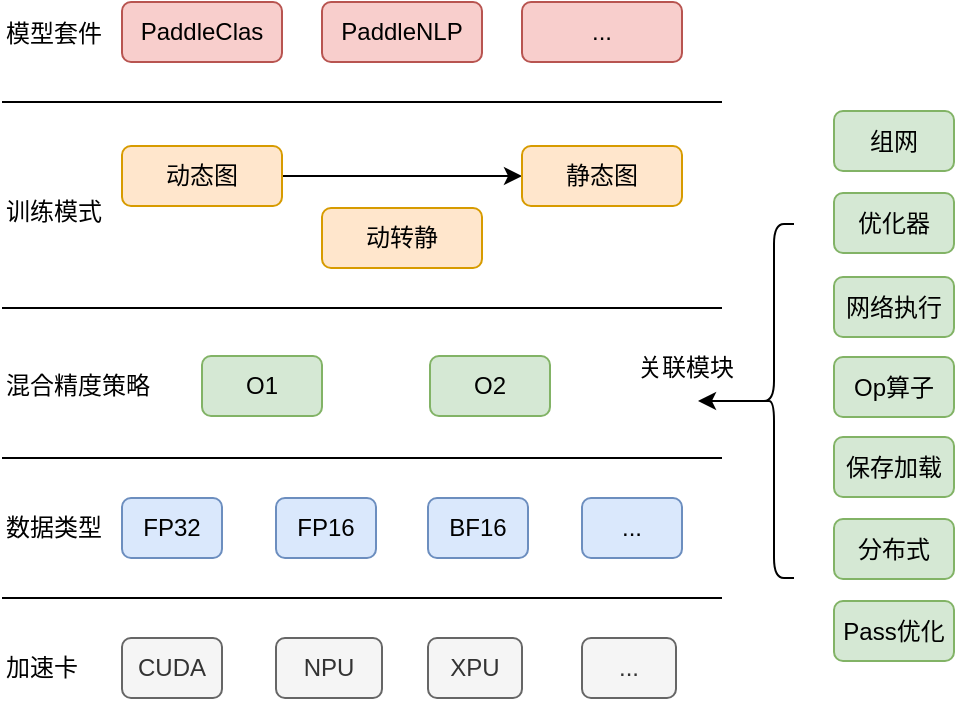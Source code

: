 <mxfile version="14.9.3" type="github">
  <diagram id="t3VAg-0VfCPBas5fEyYR" name="Page-1">
    <mxGraphModel dx="946" dy="526" grid="0" gridSize="10" guides="1" tooltips="1" connect="1" arrows="1" fold="1" page="1" pageScale="1" pageWidth="827" pageHeight="1169" math="0" shadow="0">
      <root>
        <mxCell id="0" />
        <mxCell id="1" parent="0" />
        <mxCell id="1stj3xTTlUHDA96AC3jM-5" style="edgeStyle=orthogonalEdgeStyle;rounded=0;orthogonalLoop=1;jettySize=auto;html=1;exitX=1;exitY=0.5;exitDx=0;exitDy=0;entryX=0;entryY=0.5;entryDx=0;entryDy=0;" edge="1" parent="1" source="1stj3xTTlUHDA96AC3jM-1" target="1stj3xTTlUHDA96AC3jM-2">
          <mxGeometry relative="1" as="geometry" />
        </mxCell>
        <mxCell id="1stj3xTTlUHDA96AC3jM-1" value="动态图" style="rounded=1;whiteSpace=wrap;html=1;fillColor=#ffe6cc;strokeColor=#d79b00;" vertex="1" parent="1">
          <mxGeometry x="200" y="142" width="80" height="30" as="geometry" />
        </mxCell>
        <mxCell id="1stj3xTTlUHDA96AC3jM-2" value="静态图" style="rounded=1;whiteSpace=wrap;html=1;fillColor=#ffe6cc;strokeColor=#d79b00;" vertex="1" parent="1">
          <mxGeometry x="400" y="142" width="80" height="30" as="geometry" />
        </mxCell>
        <mxCell id="1stj3xTTlUHDA96AC3jM-9" value="动转静" style="rounded=1;whiteSpace=wrap;html=1;fillColor=#ffe6cc;strokeColor=#d79b00;" vertex="1" parent="1">
          <mxGeometry x="300" y="173" width="80" height="30" as="geometry" />
        </mxCell>
        <mxCell id="1stj3xTTlUHDA96AC3jM-12" value="O1" style="rounded=1;whiteSpace=wrap;html=1;fillColor=#d5e8d4;strokeColor=#82b366;" vertex="1" parent="1">
          <mxGeometry x="240" y="247" width="60" height="30" as="geometry" />
        </mxCell>
        <mxCell id="1stj3xTTlUHDA96AC3jM-13" value="O2" style="rounded=1;whiteSpace=wrap;html=1;fillColor=#d5e8d4;strokeColor=#82b366;" vertex="1" parent="1">
          <mxGeometry x="354" y="247" width="60" height="30" as="geometry" />
        </mxCell>
        <mxCell id="1stj3xTTlUHDA96AC3jM-15" value="FP32" style="rounded=1;whiteSpace=wrap;html=1;fillColor=#dae8fc;strokeColor=#6c8ebf;" vertex="1" parent="1">
          <mxGeometry x="200" y="318" width="50" height="30" as="geometry" />
        </mxCell>
        <mxCell id="1stj3xTTlUHDA96AC3jM-19" value="FP16" style="rounded=1;whiteSpace=wrap;html=1;fillColor=#dae8fc;strokeColor=#6c8ebf;" vertex="1" parent="1">
          <mxGeometry x="277" y="318" width="50" height="30" as="geometry" />
        </mxCell>
        <mxCell id="1stj3xTTlUHDA96AC3jM-20" value="BF16" style="rounded=1;whiteSpace=wrap;html=1;fillColor=#dae8fc;strokeColor=#6c8ebf;" vertex="1" parent="1">
          <mxGeometry x="353" y="318" width="50" height="30" as="geometry" />
        </mxCell>
        <mxCell id="1stj3xTTlUHDA96AC3jM-21" value="CUDA" style="rounded=1;whiteSpace=wrap;html=1;fillColor=#f5f5f5;strokeColor=#666666;fontColor=#333333;" vertex="1" parent="1">
          <mxGeometry x="200" y="388" width="50" height="30" as="geometry" />
        </mxCell>
        <mxCell id="1stj3xTTlUHDA96AC3jM-22" value="NPU" style="rounded=1;whiteSpace=wrap;html=1;fillColor=#f5f5f5;strokeColor=#666666;fontColor=#333333;" vertex="1" parent="1">
          <mxGeometry x="277" y="388" width="53" height="30" as="geometry" />
        </mxCell>
        <mxCell id="1stj3xTTlUHDA96AC3jM-23" value="XPU" style="rounded=1;whiteSpace=wrap;html=1;fillColor=#f5f5f5;strokeColor=#666666;fontColor=#333333;" vertex="1" parent="1">
          <mxGeometry x="353" y="388" width="47" height="30" as="geometry" />
        </mxCell>
        <mxCell id="1stj3xTTlUHDA96AC3jM-24" value="PaddleClas" style="rounded=1;whiteSpace=wrap;html=1;fillColor=#f8cecc;strokeColor=#b85450;" vertex="1" parent="1">
          <mxGeometry x="200" y="70" width="80" height="30" as="geometry" />
        </mxCell>
        <mxCell id="1stj3xTTlUHDA96AC3jM-25" value="PaddleNLP" style="rounded=1;whiteSpace=wrap;html=1;fillColor=#f8cecc;strokeColor=#b85450;" vertex="1" parent="1">
          <mxGeometry x="300" y="70" width="80" height="30" as="geometry" />
        </mxCell>
        <mxCell id="1stj3xTTlUHDA96AC3jM-26" value="..." style="rounded=1;whiteSpace=wrap;html=1;fillColor=#f8cecc;strokeColor=#b85450;" vertex="1" parent="1">
          <mxGeometry x="400" y="70" width="80" height="30" as="geometry" />
        </mxCell>
        <mxCell id="1stj3xTTlUHDA96AC3jM-29" value="" style="endArrow=none;html=1;" edge="1" parent="1">
          <mxGeometry width="50" height="50" relative="1" as="geometry">
            <mxPoint x="140" y="298" as="sourcePoint" />
            <mxPoint x="500" y="298" as="targetPoint" />
          </mxGeometry>
        </mxCell>
        <mxCell id="1stj3xTTlUHDA96AC3jM-30" value="" style="endArrow=none;html=1;" edge="1" parent="1">
          <mxGeometry width="50" height="50" relative="1" as="geometry">
            <mxPoint x="140" y="368" as="sourcePoint" />
            <mxPoint x="500" y="368" as="targetPoint" />
          </mxGeometry>
        </mxCell>
        <mxCell id="1stj3xTTlUHDA96AC3jM-31" value="" style="endArrow=none;html=1;" edge="1" parent="1">
          <mxGeometry width="50" height="50" relative="1" as="geometry">
            <mxPoint x="140" y="223" as="sourcePoint" />
            <mxPoint x="500" y="223" as="targetPoint" />
          </mxGeometry>
        </mxCell>
        <mxCell id="1stj3xTTlUHDA96AC3jM-32" value="" style="endArrow=none;html=1;" edge="1" parent="1">
          <mxGeometry width="50" height="50" relative="1" as="geometry">
            <mxPoint x="140" y="120" as="sourcePoint" />
            <mxPoint x="500" y="120" as="targetPoint" />
          </mxGeometry>
        </mxCell>
        <mxCell id="1stj3xTTlUHDA96AC3jM-34" value="混合精度策略" style="text;html=1;strokeColor=none;fillColor=none;align=left;verticalAlign=middle;whiteSpace=wrap;rounded=0;" vertex="1" parent="1">
          <mxGeometry x="140" y="252" width="80" height="20" as="geometry" />
        </mxCell>
        <mxCell id="1stj3xTTlUHDA96AC3jM-36" value="数据类型" style="text;html=1;strokeColor=none;fillColor=none;align=left;verticalAlign=middle;whiteSpace=wrap;rounded=0;" vertex="1" parent="1">
          <mxGeometry x="140" y="323" width="80" height="20" as="geometry" />
        </mxCell>
        <mxCell id="1stj3xTTlUHDA96AC3jM-37" value="加速卡" style="text;html=1;strokeColor=none;fillColor=none;align=left;verticalAlign=middle;whiteSpace=wrap;rounded=0;" vertex="1" parent="1">
          <mxGeometry x="140" y="393" width="80" height="20" as="geometry" />
        </mxCell>
        <mxCell id="1stj3xTTlUHDA96AC3jM-38" value="训练模式" style="text;html=1;strokeColor=none;fillColor=none;align=left;verticalAlign=middle;whiteSpace=wrap;rounded=0;" vertex="1" parent="1">
          <mxGeometry x="140" y="165" width="80" height="20" as="geometry" />
        </mxCell>
        <mxCell id="1stj3xTTlUHDA96AC3jM-39" value="模型套件" style="text;html=1;strokeColor=none;fillColor=none;align=left;verticalAlign=middle;whiteSpace=wrap;rounded=0;" vertex="1" parent="1">
          <mxGeometry x="140" y="76" width="80" height="20" as="geometry" />
        </mxCell>
        <mxCell id="1stj3xTTlUHDA96AC3jM-40" value="..." style="rounded=1;whiteSpace=wrap;html=1;fillColor=#dae8fc;strokeColor=#6c8ebf;" vertex="1" parent="1">
          <mxGeometry x="430" y="318" width="50" height="30" as="geometry" />
        </mxCell>
        <mxCell id="1stj3xTTlUHDA96AC3jM-43" value="..." style="rounded=1;whiteSpace=wrap;html=1;fillColor=#f5f5f5;strokeColor=#666666;fontColor=#333333;" vertex="1" parent="1">
          <mxGeometry x="430" y="388" width="47" height="30" as="geometry" />
        </mxCell>
        <mxCell id="1stj3xTTlUHDA96AC3jM-52" style="edgeStyle=orthogonalEdgeStyle;rounded=0;orthogonalLoop=1;jettySize=auto;html=1;exitX=0.1;exitY=0.5;exitDx=0;exitDy=0;exitPerimeter=0;" edge="1" parent="1" source="1stj3xTTlUHDA96AC3jM-44">
          <mxGeometry relative="1" as="geometry">
            <mxPoint x="488" y="269" as="targetPoint" />
          </mxGeometry>
        </mxCell>
        <mxCell id="1stj3xTTlUHDA96AC3jM-44" value="" style="shape=curlyBracket;whiteSpace=wrap;html=1;rounded=1;" vertex="1" parent="1">
          <mxGeometry x="516" y="181" width="20" height="177" as="geometry" />
        </mxCell>
        <mxCell id="1stj3xTTlUHDA96AC3jM-45" value="组网" style="rounded=1;whiteSpace=wrap;html=1;fillColor=#d5e8d4;strokeColor=#82b366;" vertex="1" parent="1">
          <mxGeometry x="556" y="124.5" width="60" height="30" as="geometry" />
        </mxCell>
        <mxCell id="1stj3xTTlUHDA96AC3jM-46" value="优化器" style="rounded=1;whiteSpace=wrap;html=1;fillColor=#d5e8d4;strokeColor=#82b366;" vertex="1" parent="1">
          <mxGeometry x="556" y="165.5" width="60" height="30" as="geometry" />
        </mxCell>
        <mxCell id="1stj3xTTlUHDA96AC3jM-47" value="网络执行" style="rounded=1;whiteSpace=wrap;html=1;fillColor=#d5e8d4;strokeColor=#82b366;" vertex="1" parent="1">
          <mxGeometry x="556" y="207.5" width="60" height="30" as="geometry" />
        </mxCell>
        <mxCell id="1stj3xTTlUHDA96AC3jM-48" value="保存加载" style="rounded=1;whiteSpace=wrap;html=1;fillColor=#d5e8d4;strokeColor=#82b366;" vertex="1" parent="1">
          <mxGeometry x="556" y="287.5" width="60" height="30" as="geometry" />
        </mxCell>
        <mxCell id="1stj3xTTlUHDA96AC3jM-49" value="分布式" style="rounded=1;whiteSpace=wrap;html=1;fillColor=#d5e8d4;strokeColor=#82b366;" vertex="1" parent="1">
          <mxGeometry x="556" y="328.5" width="60" height="30" as="geometry" />
        </mxCell>
        <mxCell id="1stj3xTTlUHDA96AC3jM-53" value="关联模块" style="text;html=1;strokeColor=none;fillColor=none;align=left;verticalAlign=middle;whiteSpace=wrap;rounded=0;" vertex="1" parent="1">
          <mxGeometry x="456" y="243" width="55" height="20" as="geometry" />
        </mxCell>
        <mxCell id="1stj3xTTlUHDA96AC3jM-54" value="Pass优化" style="rounded=1;whiteSpace=wrap;html=1;fillColor=#d5e8d4;strokeColor=#82b366;" vertex="1" parent="1">
          <mxGeometry x="556" y="369.5" width="60" height="30" as="geometry" />
        </mxCell>
        <mxCell id="1stj3xTTlUHDA96AC3jM-55" value="Op算子" style="rounded=1;whiteSpace=wrap;html=1;fillColor=#d5e8d4;strokeColor=#82b366;" vertex="1" parent="1">
          <mxGeometry x="556" y="247.5" width="60" height="30" as="geometry" />
        </mxCell>
      </root>
    </mxGraphModel>
  </diagram>
</mxfile>
